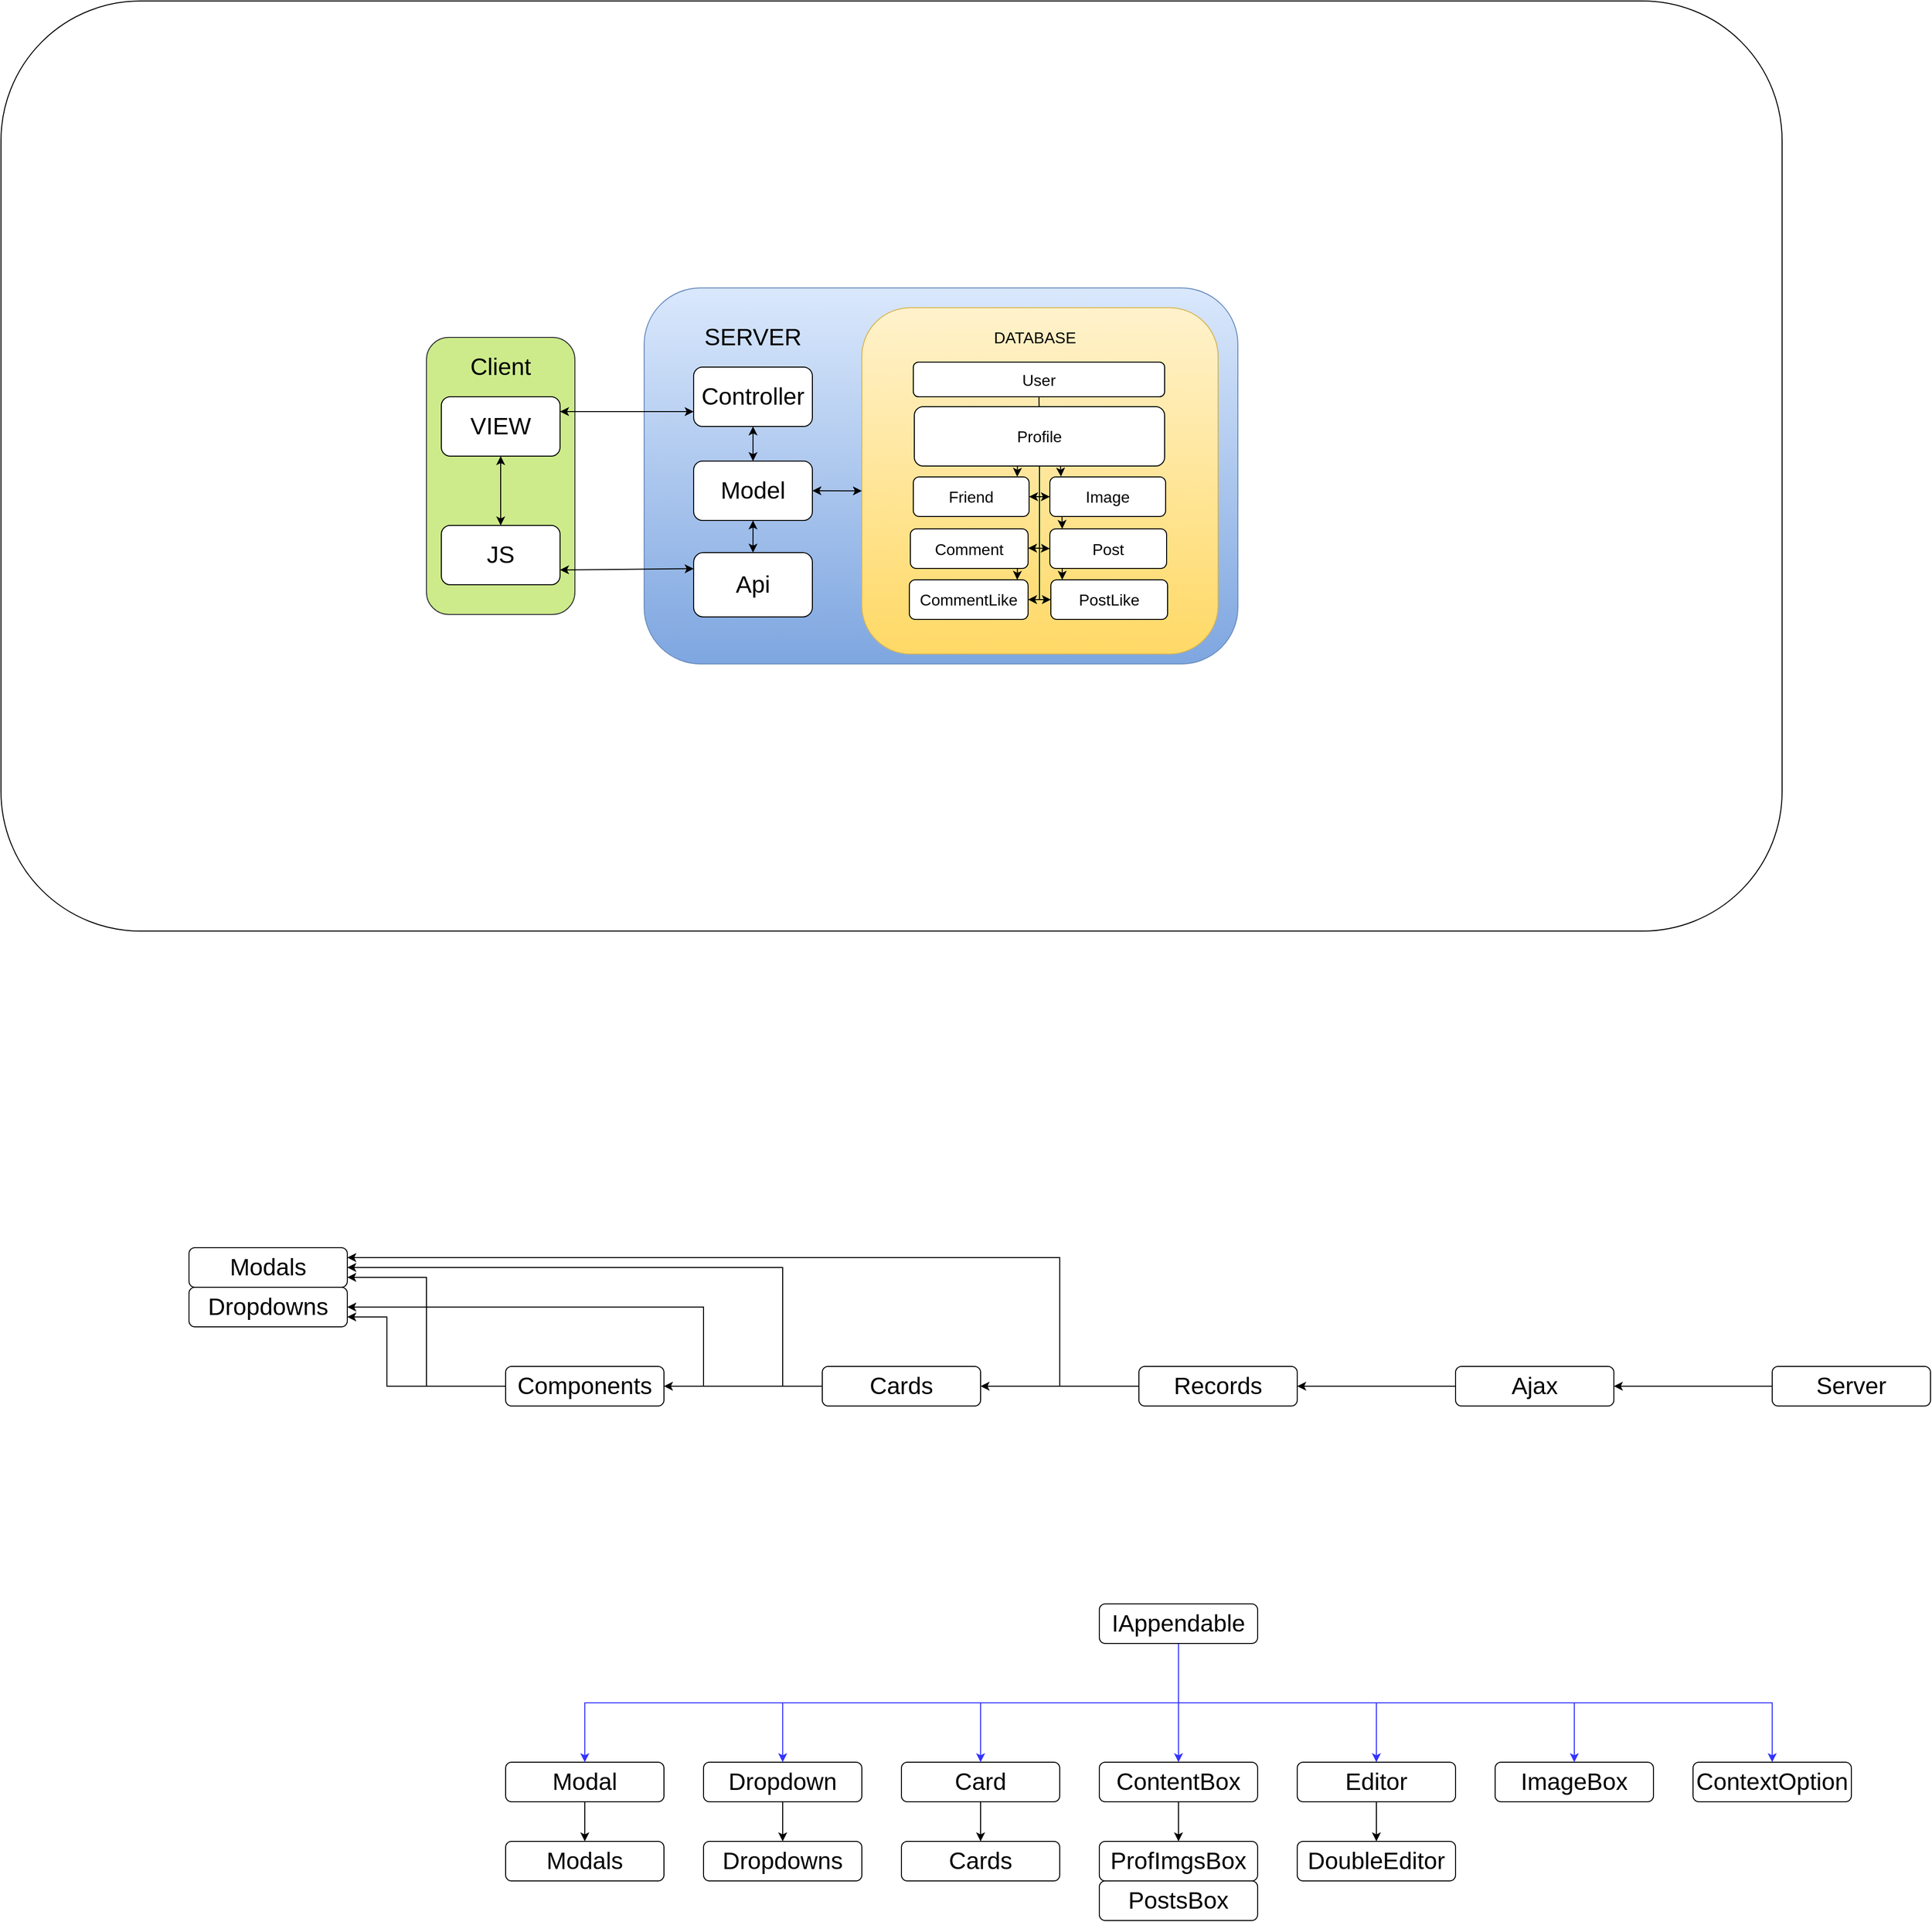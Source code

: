 <mxfile version="12.9.9" type="device"><diagram id="hoYaEkiPGvHtjAB4iVrh" name="Page-1"><mxGraphModel dx="5540" dy="3140" grid="1" gridSize="10" guides="1" tooltips="1" connect="1" arrows="1" fold="1" page="0" pageScale="1" pageWidth="850" pageHeight="1100" math="0" shadow="0"><root><mxCell id="0"/><mxCell id="1" parent="0"/><mxCell id="8l65LBVGIEPBLQ-MrYii-58" value="" style="rounded=1;whiteSpace=wrap;html=1;fontSize=24;" parent="1" vertex="1"><mxGeometry x="-750" y="-300" width="1800" height="940" as="geometry"/></mxCell><mxCell id="8l65LBVGIEPBLQ-MrYii-37" value="" style="rounded=1;whiteSpace=wrap;html=1;fontSize=24;gradientColor=#7ea6e0;fillColor=#dae8fc;strokeColor=#6c8ebf;" parent="1" vertex="1"><mxGeometry x="-100" y="-10" width="600" height="380" as="geometry"/></mxCell><mxCell id="8l65LBVGIEPBLQ-MrYii-34" value="" style="rounded=1;whiteSpace=wrap;html=1;fontSize=24;fillColor=#cdeb8b;strokeColor=#36393d;" parent="1" vertex="1"><mxGeometry x="-320" y="40" width="150" height="280" as="geometry"/></mxCell><mxCell id="8l65LBVGIEPBLQ-MrYii-33" value="" style="rounded=1;whiteSpace=wrap;html=1;fontSize=16;arcSize=14;gradientColor=#ffd966;fillColor=#fff2cc;strokeColor=#d6b656;" parent="1" vertex="1"><mxGeometry x="120" y="10" width="360" height="350" as="geometry"/></mxCell><mxCell id="8l65LBVGIEPBLQ-MrYii-1" value="User" style="rounded=1;whiteSpace=wrap;html=1;fontSize=16;" parent="1" vertex="1"><mxGeometry x="172" y="65" width="254" height="35" as="geometry"/></mxCell><mxCell id="joY4ffiAfjyjCA7rgd8H-19" style="edgeStyle=orthogonalEdgeStyle;rounded=0;orthogonalLoop=1;jettySize=auto;html=1;exitX=0.5;exitY=1;exitDx=0;exitDy=0;entryX=1;entryY=0.5;entryDx=0;entryDy=0;" parent="1" source="8l65LBVGIEPBLQ-MrYii-2" target="8l65LBVGIEPBLQ-MrYii-7" edge="1"><mxGeometry relative="1" as="geometry"><Array as="points"><mxPoint x="299" y="201"/></Array></mxGeometry></mxCell><mxCell id="joY4ffiAfjyjCA7rgd8H-20" style="edgeStyle=orthogonalEdgeStyle;rounded=0;orthogonalLoop=1;jettySize=auto;html=1;exitX=0.5;exitY=1;exitDx=0;exitDy=0;entryX=0;entryY=0.5;entryDx=0;entryDy=0;" parent="1" source="8l65LBVGIEPBLQ-MrYii-2" target="8l65LBVGIEPBLQ-MrYii-6" edge="1"><mxGeometry relative="1" as="geometry"><Array as="points"><mxPoint x="299" y="201"/></Array></mxGeometry></mxCell><mxCell id="joY4ffiAfjyjCA7rgd8H-21" style="edgeStyle=orthogonalEdgeStyle;rounded=0;orthogonalLoop=1;jettySize=auto;html=1;exitX=0.5;exitY=1;exitDx=0;exitDy=0;entryX=0;entryY=0.5;entryDx=0;entryDy=0;" parent="1" source="8l65LBVGIEPBLQ-MrYii-2" target="8l65LBVGIEPBLQ-MrYii-9" edge="1"><mxGeometry relative="1" as="geometry"><Array as="points"><mxPoint x="300" y="253"/><mxPoint x="300" y="253"/></Array></mxGeometry></mxCell><mxCell id="joY4ffiAfjyjCA7rgd8H-22" style="edgeStyle=orthogonalEdgeStyle;rounded=0;orthogonalLoop=1;jettySize=auto;html=1;exitX=0.5;exitY=1;exitDx=0;exitDy=0;entryX=1;entryY=0.5;entryDx=0;entryDy=0;" parent="1" source="8l65LBVGIEPBLQ-MrYii-2" target="8l65LBVGIEPBLQ-MrYii-8" edge="1"><mxGeometry relative="1" as="geometry"><Array as="points"><mxPoint x="299" y="253"/><mxPoint x="288" y="253"/></Array></mxGeometry></mxCell><mxCell id="joY4ffiAfjyjCA7rgd8H-23" style="edgeStyle=orthogonalEdgeStyle;rounded=0;orthogonalLoop=1;jettySize=auto;html=1;exitX=0.5;exitY=1;exitDx=0;exitDy=0;entryX=0;entryY=0.5;entryDx=0;entryDy=0;" parent="1" source="8l65LBVGIEPBLQ-MrYii-2" target="8l65LBVGIEPBLQ-MrYii-11" edge="1"><mxGeometry relative="1" as="geometry"><Array as="points"><mxPoint x="300" y="305"/></Array></mxGeometry></mxCell><mxCell id="joY4ffiAfjyjCA7rgd8H-24" style="edgeStyle=orthogonalEdgeStyle;rounded=0;orthogonalLoop=1;jettySize=auto;html=1;exitX=0.5;exitY=1;exitDx=0;exitDy=0;entryX=1;entryY=0.5;entryDx=0;entryDy=0;" parent="1" source="8l65LBVGIEPBLQ-MrYii-2" target="8l65LBVGIEPBLQ-MrYii-12" edge="1"><mxGeometry relative="1" as="geometry"><Array as="points"><mxPoint x="300" y="305"/></Array></mxGeometry></mxCell><mxCell id="joY4ffiAfjyjCA7rgd8H-25" style="edgeStyle=orthogonalEdgeStyle;rounded=0;orthogonalLoop=1;jettySize=auto;html=1;exitX=0.25;exitY=1;exitDx=0;exitDy=0;entryX=0.547;entryY=-0.004;entryDx=0;entryDy=0;entryPerimeter=0;" parent="1" edge="1"><mxGeometry relative="1" as="geometry"><mxPoint x="277.25" y="170" as="sourcePoint"/><mxPoint x="276.999" y="180.84" as="targetPoint"/></mxGeometry></mxCell><mxCell id="joY4ffiAfjyjCA7rgd8H-26" style="edgeStyle=orthogonalEdgeStyle;rounded=0;orthogonalLoop=1;jettySize=auto;html=1;exitX=0.75;exitY=1;exitDx=0;exitDy=0;entryX=0.455;entryY=-0.009;entryDx=0;entryDy=0;entryPerimeter=0;" parent="1" edge="1"><mxGeometry relative="1" as="geometry"><mxPoint x="320.75" y="170" as="sourcePoint"/><mxPoint x="321.235" y="180.64" as="targetPoint"/></mxGeometry></mxCell><mxCell id="8l65LBVGIEPBLQ-MrYii-2" value="Profile" style="rounded=1;whiteSpace=wrap;html=1;fontSize=16;" parent="1" vertex="1"><mxGeometry x="173" y="110" width="253" height="60" as="geometry"/></mxCell><mxCell id="8l65LBVGIEPBLQ-MrYii-5" value="" style="endArrow=none;html=1;entryX=0.5;entryY=1;entryDx=0;entryDy=0;" parent="1" source="8l65LBVGIEPBLQ-MrYii-2" target="8l65LBVGIEPBLQ-MrYii-1" edge="1"><mxGeometry width="50" height="50" relative="1" as="geometry"><mxPoint x="340" y="260" as="sourcePoint"/><mxPoint x="390" y="210" as="targetPoint"/></mxGeometry></mxCell><mxCell id="joY4ffiAfjyjCA7rgd8H-28" style="edgeStyle=orthogonalEdgeStyle;rounded=0;orthogonalLoop=1;jettySize=auto;html=1;exitX=0.25;exitY=1;exitDx=0;exitDy=0;entryX=0.25;entryY=0;entryDx=0;entryDy=0;" parent="1" edge="1"><mxGeometry relative="1" as="geometry"><mxPoint x="322.25" y="221" as="sourcePoint"/><mxPoint x="322.5" y="233.5" as="targetPoint"/></mxGeometry></mxCell><mxCell id="8l65LBVGIEPBLQ-MrYii-6" value="Image" style="rounded=1;whiteSpace=wrap;html=1;fontSize=16;" parent="1" vertex="1"><mxGeometry x="310" y="181" width="117" height="40" as="geometry"/></mxCell><mxCell id="8l65LBVGIEPBLQ-MrYii-7" value="Friend&lt;br style=&quot;font-size: 16px;&quot;&gt;" style="rounded=1;whiteSpace=wrap;html=1;fontSize=16;" parent="1" vertex="1"><mxGeometry x="172" y="181" width="117" height="40" as="geometry"/></mxCell><mxCell id="joY4ffiAfjyjCA7rgd8H-29" style="edgeStyle=orthogonalEdgeStyle;rounded=0;orthogonalLoop=1;jettySize=auto;html=1;exitX=0.75;exitY=1;exitDx=0;exitDy=0;entryX=0.75;entryY=0;entryDx=0;entryDy=0;endArrow=classic;endFill=1;" parent="1" edge="1"><mxGeometry relative="1" as="geometry"><mxPoint x="277.25" y="273.5" as="sourcePoint"/><mxPoint x="277" y="285" as="targetPoint"/></mxGeometry></mxCell><mxCell id="8l65LBVGIEPBLQ-MrYii-8" value="Comment" style="rounded=1;whiteSpace=wrap;html=1;fontSize=16;" parent="1" vertex="1"><mxGeometry x="169" y="233.5" width="119" height="40" as="geometry"/></mxCell><mxCell id="8l65LBVGIEPBLQ-MrYii-11" value="PostLike" style="rounded=1;whiteSpace=wrap;html=1;fontSize=16;" parent="1" vertex="1"><mxGeometry x="311" y="285" width="118" height="40" as="geometry"/></mxCell><mxCell id="8l65LBVGIEPBLQ-MrYii-12" value="CommentLike" style="rounded=1;whiteSpace=wrap;html=1;fontSize=16;" parent="1" vertex="1"><mxGeometry x="168" y="285" width="120" height="40" as="geometry"/></mxCell><mxCell id="8l65LBVGIEPBLQ-MrYii-28" value="DATABASE" style="text;html=1;strokeColor=none;fillColor=none;align=center;verticalAlign=middle;whiteSpace=wrap;rounded=0;fontSize=16;" parent="1" vertex="1"><mxGeometry x="230" y="20" width="130" height="40" as="geometry"/></mxCell><mxCell id="8l65LBVGIEPBLQ-MrYii-29" value="Api" style="rounded=1;whiteSpace=wrap;html=1;fontSize=24;" parent="1" vertex="1"><mxGeometry x="-50" y="257.5" width="120" height="65" as="geometry"/></mxCell><mxCell id="8l65LBVGIEPBLQ-MrYii-30" value="Model" style="rounded=1;whiteSpace=wrap;html=1;fontSize=24;" parent="1" vertex="1"><mxGeometry x="-50" y="165" width="120" height="60" as="geometry"/></mxCell><mxCell id="8l65LBVGIEPBLQ-MrYii-31" value="VIEW" style="rounded=1;whiteSpace=wrap;html=1;fontSize=24;" parent="1" vertex="1"><mxGeometry x="-305" y="100" width="120" height="60" as="geometry"/></mxCell><mxCell id="8l65LBVGIEPBLQ-MrYii-32" value="Controller" style="rounded=1;whiteSpace=wrap;html=1;fontSize=24;" parent="1" vertex="1"><mxGeometry x="-50" y="70" width="120" height="60" as="geometry"/></mxCell><mxCell id="8l65LBVGIEPBLQ-MrYii-35" value="JS" style="rounded=1;whiteSpace=wrap;html=1;fontSize=24;" parent="1" vertex="1"><mxGeometry x="-305" y="230" width="120" height="60" as="geometry"/></mxCell><mxCell id="8l65LBVGIEPBLQ-MrYii-36" value="Client" style="text;html=1;strokeColor=none;fillColor=none;align=center;verticalAlign=middle;whiteSpace=wrap;rounded=0;fontSize=24;" parent="1" vertex="1"><mxGeometry x="-265" y="60" width="40" height="20" as="geometry"/></mxCell><mxCell id="8l65LBVGIEPBLQ-MrYii-38" value="SERVER" style="text;html=1;strokeColor=none;fillColor=none;align=center;verticalAlign=middle;whiteSpace=wrap;rounded=0;fontSize=24;" parent="1" vertex="1"><mxGeometry x="-10" y="30" width="40" height="20" as="geometry"/></mxCell><mxCell id="8l65LBVGIEPBLQ-MrYii-51" value="" style="endArrow=classic;startArrow=classic;html=1;strokeColor=#000000;fontSize=24;entryX=0.5;entryY=0;entryDx=0;entryDy=0;exitX=0.5;exitY=1;exitDx=0;exitDy=0;" parent="1" source="8l65LBVGIEPBLQ-MrYii-30" target="8l65LBVGIEPBLQ-MrYii-29" edge="1"><mxGeometry width="50" height="50" relative="1" as="geometry"><mxPoint x="-310" y="440" as="sourcePoint"/><mxPoint x="-260" y="390" as="targetPoint"/></mxGeometry></mxCell><mxCell id="8l65LBVGIEPBLQ-MrYii-52" value="" style="endArrow=classic;startArrow=classic;html=1;strokeColor=#000000;fontSize=24;entryX=0.5;entryY=1;entryDx=0;entryDy=0;" parent="1" source="8l65LBVGIEPBLQ-MrYii-30" target="8l65LBVGIEPBLQ-MrYii-32" edge="1"><mxGeometry width="50" height="50" relative="1" as="geometry"><mxPoint x="20" y="190" as="sourcePoint"/><mxPoint x="70" y="140" as="targetPoint"/></mxGeometry></mxCell><mxCell id="8l65LBVGIEPBLQ-MrYii-53" value="" style="endArrow=classic;startArrow=classic;html=1;strokeColor=#000000;fontSize=24;entryX=0;entryY=0.529;entryDx=0;entryDy=0;entryPerimeter=0;exitX=1;exitY=0.5;exitDx=0;exitDy=0;" parent="1" source="8l65LBVGIEPBLQ-MrYii-30" target="8l65LBVGIEPBLQ-MrYii-33" edge="1"><mxGeometry width="50" height="50" relative="1" as="geometry"><mxPoint x="-310" y="440" as="sourcePoint"/><mxPoint x="-260" y="390" as="targetPoint"/></mxGeometry></mxCell><mxCell id="8l65LBVGIEPBLQ-MrYii-54" value="" style="endArrow=classic;startArrow=classic;html=1;strokeColor=#000000;fontSize=24;entryX=0;entryY=0.75;entryDx=0;entryDy=0;exitX=1;exitY=0.25;exitDx=0;exitDy=0;" parent="1" source="8l65LBVGIEPBLQ-MrYii-31" target="8l65LBVGIEPBLQ-MrYii-32" edge="1"><mxGeometry width="50" height="50" relative="1" as="geometry"><mxPoint x="-310" y="440" as="sourcePoint"/><mxPoint x="-260" y="390" as="targetPoint"/></mxGeometry></mxCell><mxCell id="8l65LBVGIEPBLQ-MrYii-55" value="" style="endArrow=classic;startArrow=classic;html=1;strokeColor=#000000;fontSize=24;entryX=0;entryY=0.25;entryDx=0;entryDy=0;exitX=1;exitY=0.75;exitDx=0;exitDy=0;" parent="1" source="8l65LBVGIEPBLQ-MrYii-35" target="8l65LBVGIEPBLQ-MrYii-29" edge="1"><mxGeometry width="50" height="50" relative="1" as="geometry"><mxPoint x="-310" y="440" as="sourcePoint"/><mxPoint x="-260" y="390" as="targetPoint"/></mxGeometry></mxCell><mxCell id="8l65LBVGIEPBLQ-MrYii-56" value="" style="endArrow=classic;startArrow=classic;html=1;strokeColor=#000000;fontSize=24;entryX=0.5;entryY=1;entryDx=0;entryDy=0;exitX=0.5;exitY=0;exitDx=0;exitDy=0;" parent="1" source="8l65LBVGIEPBLQ-MrYii-35" target="8l65LBVGIEPBLQ-MrYii-31" edge="1"><mxGeometry width="50" height="50" relative="1" as="geometry"><mxPoint x="-320" y="440" as="sourcePoint"/><mxPoint x="-270" y="390" as="targetPoint"/></mxGeometry></mxCell><mxCell id="joY4ffiAfjyjCA7rgd8H-30" style="edgeStyle=orthogonalEdgeStyle;rounded=0;orthogonalLoop=1;jettySize=auto;html=1;exitX=0.25;exitY=1;exitDx=0;exitDy=0;entryX=0.25;entryY=0;entryDx=0;entryDy=0;endArrow=classic;endFill=1;" parent="1" edge="1"><mxGeometry relative="1" as="geometry"><mxPoint x="321.5" y="273.5" as="sourcePoint"/><mxPoint x="322.5" y="285" as="targetPoint"/></mxGeometry></mxCell><mxCell id="8l65LBVGIEPBLQ-MrYii-9" value="Post" style="rounded=1;whiteSpace=wrap;html=1;fontSize=16;" parent="1" vertex="1"><mxGeometry x="310" y="233.5" width="118" height="40" as="geometry"/></mxCell><mxCell id="uy10-B1DO_fwhfXnVedN-1" value="Modals" style="rounded=1;whiteSpace=wrap;html=1;fontSize=24;" parent="1" vertex="1"><mxGeometry x="-560" y="960" width="160" height="40" as="geometry"/></mxCell><mxCell id="uy10-B1DO_fwhfXnVedN-2" value="Dropdowns" style="rounded=1;whiteSpace=wrap;html=1;fontSize=24;" parent="1" vertex="1"><mxGeometry x="-560" y="1000" width="160" height="40" as="geometry"/></mxCell><mxCell id="uy10-B1DO_fwhfXnVedN-18" style="edgeStyle=orthogonalEdgeStyle;rounded=0;orthogonalLoop=1;jettySize=auto;html=1;exitX=0;exitY=0.5;exitDx=0;exitDy=0;entryX=1;entryY=0.5;entryDx=0;entryDy=0;" parent="1" source="uy10-B1DO_fwhfXnVedN-3" target="uy10-B1DO_fwhfXnVedN-2" edge="1"><mxGeometry relative="1" as="geometry"><Array as="points"><mxPoint x="-40" y="1100"/><mxPoint x="-40" y="1020"/></Array></mxGeometry></mxCell><mxCell id="uy10-B1DO_fwhfXnVedN-19" style="edgeStyle=orthogonalEdgeStyle;rounded=0;orthogonalLoop=1;jettySize=auto;html=1;exitX=0;exitY=0.5;exitDx=0;exitDy=0;entryX=1;entryY=0.5;entryDx=0;entryDy=0;" parent="1" source="uy10-B1DO_fwhfXnVedN-3" target="uy10-B1DO_fwhfXnVedN-6" edge="1"><mxGeometry relative="1" as="geometry"><Array as="points"><mxPoint x="-40" y="1100"/><mxPoint x="-40" y="1100"/></Array></mxGeometry></mxCell><mxCell id="uy10-B1DO_fwhfXnVedN-21" style="edgeStyle=orthogonalEdgeStyle;rounded=0;orthogonalLoop=1;jettySize=auto;html=1;exitX=0;exitY=0.5;exitDx=0;exitDy=0;entryX=1;entryY=0.5;entryDx=0;entryDy=0;" parent="1" source="uy10-B1DO_fwhfXnVedN-3" target="uy10-B1DO_fwhfXnVedN-1" edge="1"><mxGeometry relative="1" as="geometry"><Array as="points"><mxPoint x="40" y="1100"/><mxPoint x="40" y="980"/></Array></mxGeometry></mxCell><mxCell id="uy10-B1DO_fwhfXnVedN-3" value="Cards" style="rounded=1;whiteSpace=wrap;html=1;fontSize=24;" parent="1" vertex="1"><mxGeometry x="80" y="1080" width="160" height="40" as="geometry"/></mxCell><mxCell id="uy10-B1DO_fwhfXnVedN-12" style="edgeStyle=orthogonalEdgeStyle;rounded=0;orthogonalLoop=1;jettySize=auto;html=1;exitX=0;exitY=0.5;exitDx=0;exitDy=0;entryX=1;entryY=0.5;entryDx=0;entryDy=0;" parent="1" source="uy10-B1DO_fwhfXnVedN-4" target="uy10-B1DO_fwhfXnVedN-3" edge="1"><mxGeometry relative="1" as="geometry"/></mxCell><mxCell id="uy10-B1DO_fwhfXnVedN-16" style="edgeStyle=orthogonalEdgeStyle;rounded=0;orthogonalLoop=1;jettySize=auto;html=1;exitX=0;exitY=0.5;exitDx=0;exitDy=0;entryX=1;entryY=0.25;entryDx=0;entryDy=0;" parent="1" source="uy10-B1DO_fwhfXnVedN-4" target="uy10-B1DO_fwhfXnVedN-1" edge="1"><mxGeometry relative="1" as="geometry"><Array as="points"><mxPoint x="320" y="1100"/><mxPoint x="320" y="970"/></Array></mxGeometry></mxCell><mxCell id="uy10-B1DO_fwhfXnVedN-4" value="Records" style="rounded=1;whiteSpace=wrap;html=1;fontSize=24;" parent="1" vertex="1"><mxGeometry x="400" y="1080" width="160" height="40" as="geometry"/></mxCell><mxCell id="uy10-B1DO_fwhfXnVedN-11" style="edgeStyle=orthogonalEdgeStyle;rounded=0;orthogonalLoop=1;jettySize=auto;html=1;exitX=0;exitY=0.5;exitDx=0;exitDy=0;entryX=1;entryY=0.5;entryDx=0;entryDy=0;" parent="1" source="uy10-B1DO_fwhfXnVedN-5" target="uy10-B1DO_fwhfXnVedN-4" edge="1"><mxGeometry relative="1" as="geometry"/></mxCell><mxCell id="uy10-B1DO_fwhfXnVedN-5" value="Ajax" style="rounded=1;whiteSpace=wrap;html=1;fontSize=24;" parent="1" vertex="1"><mxGeometry x="720" y="1080" width="160" height="40" as="geometry"/></mxCell><mxCell id="uy10-B1DO_fwhfXnVedN-22" style="edgeStyle=orthogonalEdgeStyle;rounded=0;orthogonalLoop=1;jettySize=auto;html=1;exitX=0;exitY=0.5;exitDx=0;exitDy=0;entryX=1;entryY=0.75;entryDx=0;entryDy=0;" parent="1" source="uy10-B1DO_fwhfXnVedN-6" target="uy10-B1DO_fwhfXnVedN-1" edge="1"><mxGeometry relative="1" as="geometry"/></mxCell><mxCell id="uy10-B1DO_fwhfXnVedN-23" style="edgeStyle=orthogonalEdgeStyle;rounded=0;orthogonalLoop=1;jettySize=auto;html=1;exitX=0;exitY=0.5;exitDx=0;exitDy=0;entryX=1;entryY=0.75;entryDx=0;entryDy=0;" parent="1" source="uy10-B1DO_fwhfXnVedN-6" target="uy10-B1DO_fwhfXnVedN-2" edge="1"><mxGeometry relative="1" as="geometry"><Array as="points"><mxPoint x="-360" y="1100"/><mxPoint x="-360" y="1030"/></Array></mxGeometry></mxCell><mxCell id="uy10-B1DO_fwhfXnVedN-6" value="Components" style="rounded=1;whiteSpace=wrap;html=1;fontSize=24;" parent="1" vertex="1"><mxGeometry x="-240" y="1080" width="160" height="40" as="geometry"/></mxCell><mxCell id="uy10-B1DO_fwhfXnVedN-10" style="edgeStyle=orthogonalEdgeStyle;rounded=0;orthogonalLoop=1;jettySize=auto;html=1;exitX=0;exitY=0.5;exitDx=0;exitDy=0;entryX=1;entryY=0.5;entryDx=0;entryDy=0;" parent="1" source="uy10-B1DO_fwhfXnVedN-7" target="uy10-B1DO_fwhfXnVedN-5" edge="1"><mxGeometry relative="1" as="geometry"/></mxCell><mxCell id="uy10-B1DO_fwhfXnVedN-7" value="Server" style="rounded=1;whiteSpace=wrap;html=1;fontSize=24;" parent="1" vertex="1"><mxGeometry x="1040" y="1080" width="160" height="40" as="geometry"/></mxCell><mxCell id="NagM1Kv8pNyBEY64oIcy-26" style="edgeStyle=orthogonalEdgeStyle;rounded=0;orthogonalLoop=1;jettySize=auto;html=1;exitX=0.5;exitY=1;exitDx=0;exitDy=0;entryX=0.5;entryY=0;entryDx=0;entryDy=0;" edge="1" parent="1" source="NagM1Kv8pNyBEY64oIcy-1" target="NagM1Kv8pNyBEY64oIcy-25"><mxGeometry relative="1" as="geometry"/></mxCell><mxCell id="NagM1Kv8pNyBEY64oIcy-1" value="Modal" style="rounded=1;whiteSpace=wrap;html=1;fontSize=24;" vertex="1" parent="1"><mxGeometry x="-240" y="1480" width="160" height="40" as="geometry"/></mxCell><mxCell id="NagM1Kv8pNyBEY64oIcy-27" style="edgeStyle=orthogonalEdgeStyle;rounded=0;orthogonalLoop=1;jettySize=auto;html=1;exitX=0.5;exitY=1;exitDx=0;exitDy=0;entryX=0.5;entryY=0;entryDx=0;entryDy=0;" edge="1" parent="1" source="NagM1Kv8pNyBEY64oIcy-2" target="NagM1Kv8pNyBEY64oIcy-24"><mxGeometry relative="1" as="geometry"/></mxCell><mxCell id="NagM1Kv8pNyBEY64oIcy-2" value="Dropdown" style="rounded=1;whiteSpace=wrap;html=1;fontSize=24;" vertex="1" parent="1"><mxGeometry x="-40" y="1480" width="160" height="40" as="geometry"/></mxCell><mxCell id="NagM1Kv8pNyBEY64oIcy-23" style="edgeStyle=orthogonalEdgeStyle;rounded=0;orthogonalLoop=1;jettySize=auto;html=1;exitX=0.5;exitY=1;exitDx=0;exitDy=0;entryX=0.5;entryY=0;entryDx=0;entryDy=0;" edge="1" parent="1" source="NagM1Kv8pNyBEY64oIcy-3" target="NagM1Kv8pNyBEY64oIcy-22"><mxGeometry relative="1" as="geometry"/></mxCell><mxCell id="NagM1Kv8pNyBEY64oIcy-3" value="Card" style="rounded=1;whiteSpace=wrap;html=1;fontSize=24;" vertex="1" parent="1"><mxGeometry x="160" y="1480" width="160" height="40" as="geometry"/></mxCell><mxCell id="NagM1Kv8pNyBEY64oIcy-9" style="edgeStyle=orthogonalEdgeStyle;rounded=0;orthogonalLoop=1;jettySize=auto;html=1;exitX=0.5;exitY=1;exitDx=0;exitDy=0;entryX=0.5;entryY=0;entryDx=0;entryDy=0;strokeColor=#3333FF;" edge="1" parent="1" source="NagM1Kv8pNyBEY64oIcy-4" target="NagM1Kv8pNyBEY64oIcy-6"><mxGeometry relative="1" as="geometry"/></mxCell><mxCell id="NagM1Kv8pNyBEY64oIcy-10" style="edgeStyle=orthogonalEdgeStyle;rounded=0;orthogonalLoop=1;jettySize=auto;html=1;exitX=0.5;exitY=1;exitDx=0;exitDy=0;entryX=0.5;entryY=0;entryDx=0;entryDy=0;strokeColor=#3333FF;" edge="1" parent="1" source="NagM1Kv8pNyBEY64oIcy-4" target="NagM1Kv8pNyBEY64oIcy-8"><mxGeometry relative="1" as="geometry"/></mxCell><mxCell id="NagM1Kv8pNyBEY64oIcy-11" style="edgeStyle=orthogonalEdgeStyle;rounded=0;orthogonalLoop=1;jettySize=auto;html=1;exitX=0.5;exitY=1;exitDx=0;exitDy=0;entryX=0.5;entryY=0;entryDx=0;entryDy=0;strokeColor=#3333FF;" edge="1" parent="1" source="NagM1Kv8pNyBEY64oIcy-4" target="NagM1Kv8pNyBEY64oIcy-7"><mxGeometry relative="1" as="geometry"/></mxCell><mxCell id="NagM1Kv8pNyBEY64oIcy-12" style="edgeStyle=orthogonalEdgeStyle;rounded=0;orthogonalLoop=1;jettySize=auto;html=1;exitX=0.5;exitY=1;exitDx=0;exitDy=0;entryX=0.5;entryY=0;entryDx=0;entryDy=0;strokeColor=#3333FF;" edge="1" parent="1" source="NagM1Kv8pNyBEY64oIcy-4" target="NagM1Kv8pNyBEY64oIcy-5"><mxGeometry relative="1" as="geometry"/></mxCell><mxCell id="NagM1Kv8pNyBEY64oIcy-13" style="edgeStyle=orthogonalEdgeStyle;rounded=0;orthogonalLoop=1;jettySize=auto;html=1;exitX=0.5;exitY=1;exitDx=0;exitDy=0;entryX=0.5;entryY=0;entryDx=0;entryDy=0;strokeColor=#3333FF;" edge="1" parent="1" source="NagM1Kv8pNyBEY64oIcy-4" target="NagM1Kv8pNyBEY64oIcy-3"><mxGeometry relative="1" as="geometry"/></mxCell><mxCell id="NagM1Kv8pNyBEY64oIcy-14" style="edgeStyle=orthogonalEdgeStyle;rounded=0;orthogonalLoop=1;jettySize=auto;html=1;exitX=0.5;exitY=1;exitDx=0;exitDy=0;entryX=0.5;entryY=0;entryDx=0;entryDy=0;strokeColor=#3333FF;" edge="1" parent="1" source="NagM1Kv8pNyBEY64oIcy-4" target="NagM1Kv8pNyBEY64oIcy-2"><mxGeometry relative="1" as="geometry"/></mxCell><mxCell id="NagM1Kv8pNyBEY64oIcy-15" style="edgeStyle=orthogonalEdgeStyle;rounded=0;orthogonalLoop=1;jettySize=auto;html=1;exitX=0.5;exitY=1;exitDx=0;exitDy=0;entryX=0.5;entryY=0;entryDx=0;entryDy=0;strokeColor=#3333FF;" edge="1" parent="1" source="NagM1Kv8pNyBEY64oIcy-4" target="NagM1Kv8pNyBEY64oIcy-1"><mxGeometry relative="1" as="geometry"/></mxCell><mxCell id="NagM1Kv8pNyBEY64oIcy-4" value="IAppendable" style="rounded=1;whiteSpace=wrap;html=1;fontSize=24;" vertex="1" parent="1"><mxGeometry x="360" y="1320" width="160" height="40" as="geometry"/></mxCell><mxCell id="NagM1Kv8pNyBEY64oIcy-21" style="edgeStyle=orthogonalEdgeStyle;rounded=0;orthogonalLoop=1;jettySize=auto;html=1;exitX=0.5;exitY=1;exitDx=0;exitDy=0;entryX=0.5;entryY=0;entryDx=0;entryDy=0;" edge="1" parent="1" source="NagM1Kv8pNyBEY64oIcy-5" target="NagM1Kv8pNyBEY64oIcy-19"><mxGeometry relative="1" as="geometry"/></mxCell><mxCell id="NagM1Kv8pNyBEY64oIcy-5" value="ContentBox" style="rounded=1;whiteSpace=wrap;html=1;fontSize=24;" vertex="1" parent="1"><mxGeometry x="360" y="1480" width="160" height="40" as="geometry"/></mxCell><mxCell id="NagM1Kv8pNyBEY64oIcy-6" value="ContextOption" style="rounded=1;whiteSpace=wrap;html=1;fontSize=24;" vertex="1" parent="1"><mxGeometry x="960" y="1480" width="160" height="40" as="geometry"/></mxCell><mxCell id="NagM1Kv8pNyBEY64oIcy-18" style="edgeStyle=orthogonalEdgeStyle;rounded=0;orthogonalLoop=1;jettySize=auto;html=1;exitX=0.5;exitY=1;exitDx=0;exitDy=0;entryX=0.5;entryY=0;entryDx=0;entryDy=0;" edge="1" parent="1" source="NagM1Kv8pNyBEY64oIcy-7" target="NagM1Kv8pNyBEY64oIcy-16"><mxGeometry relative="1" as="geometry"/></mxCell><mxCell id="NagM1Kv8pNyBEY64oIcy-7" value="Editor" style="rounded=1;whiteSpace=wrap;html=1;fontSize=24;" vertex="1" parent="1"><mxGeometry x="560" y="1480" width="160" height="40" as="geometry"/></mxCell><mxCell id="NagM1Kv8pNyBEY64oIcy-8" value="ImageBox" style="rounded=1;whiteSpace=wrap;html=1;fontSize=24;" vertex="1" parent="1"><mxGeometry x="760" y="1480" width="160" height="40" as="geometry"/></mxCell><mxCell id="NagM1Kv8pNyBEY64oIcy-16" value="DoubleEditor" style="rounded=1;whiteSpace=wrap;html=1;fontSize=24;" vertex="1" parent="1"><mxGeometry x="560" y="1560" width="160" height="40" as="geometry"/></mxCell><mxCell id="NagM1Kv8pNyBEY64oIcy-19" value="ProfImgsBox" style="rounded=1;whiteSpace=wrap;html=1;fontSize=24;" vertex="1" parent="1"><mxGeometry x="360" y="1560" width="160" height="40" as="geometry"/></mxCell><mxCell id="NagM1Kv8pNyBEY64oIcy-20" value="PostsBox" style="rounded=1;whiteSpace=wrap;html=1;fontSize=24;" vertex="1" parent="1"><mxGeometry x="360" y="1600" width="160" height="40" as="geometry"/></mxCell><mxCell id="NagM1Kv8pNyBEY64oIcy-22" value="Cards" style="rounded=1;whiteSpace=wrap;html=1;fontSize=24;" vertex="1" parent="1"><mxGeometry x="160" y="1560" width="160" height="40" as="geometry"/></mxCell><mxCell id="NagM1Kv8pNyBEY64oIcy-24" value="Dropdowns" style="rounded=1;whiteSpace=wrap;html=1;fontSize=24;" vertex="1" parent="1"><mxGeometry x="-40" y="1560" width="160" height="40" as="geometry"/></mxCell><mxCell id="NagM1Kv8pNyBEY64oIcy-25" value="Modals" style="rounded=1;whiteSpace=wrap;html=1;fontSize=24;" vertex="1" parent="1"><mxGeometry x="-240" y="1560" width="160" height="40" as="geometry"/></mxCell></root></mxGraphModel></diagram></mxfile>
